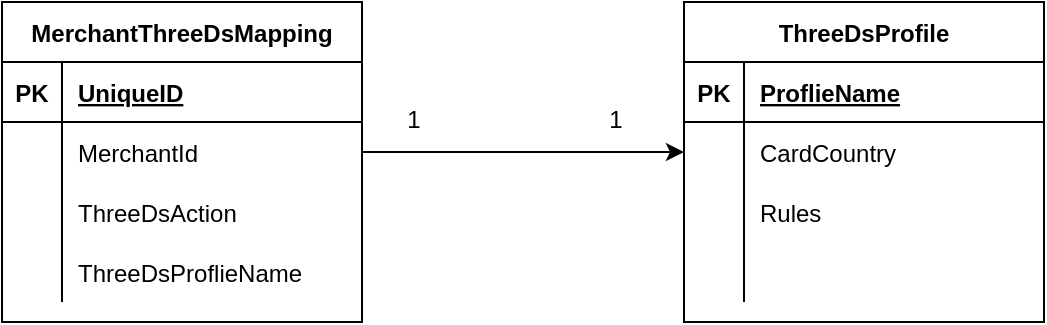 <mxfile version="16.2.4" type="github">
  <diagram id="QuSsdBB1C0MYCIK4fWfi" name="Page-1">
    <mxGraphModel dx="1042" dy="683" grid="0" gridSize="10" guides="1" tooltips="1" connect="1" arrows="1" fold="1" page="1" pageScale="1" pageWidth="827" pageHeight="1169" math="0" shadow="0">
      <root>
        <mxCell id="0" />
        <mxCell id="1" parent="0" />
        <mxCell id="1ruiHkDxOdOxmAnrdIeZ-1" value="ThreeDsProfile" style="shape=table;startSize=30;container=1;collapsible=1;childLayout=tableLayout;fixedRows=1;rowLines=0;fontStyle=1;align=center;resizeLast=1;" vertex="1" parent="1">
          <mxGeometry x="467" y="187" width="180" height="160" as="geometry" />
        </mxCell>
        <mxCell id="1ruiHkDxOdOxmAnrdIeZ-2" value="" style="shape=tableRow;horizontal=0;startSize=0;swimlaneHead=0;swimlaneBody=0;fillColor=none;collapsible=0;dropTarget=0;points=[[0,0.5],[1,0.5]];portConstraint=eastwest;top=0;left=0;right=0;bottom=1;" vertex="1" parent="1ruiHkDxOdOxmAnrdIeZ-1">
          <mxGeometry y="30" width="180" height="30" as="geometry" />
        </mxCell>
        <mxCell id="1ruiHkDxOdOxmAnrdIeZ-3" value="PK" style="shape=partialRectangle;connectable=0;fillColor=none;top=0;left=0;bottom=0;right=0;fontStyle=1;overflow=hidden;" vertex="1" parent="1ruiHkDxOdOxmAnrdIeZ-2">
          <mxGeometry width="30" height="30" as="geometry">
            <mxRectangle width="30" height="30" as="alternateBounds" />
          </mxGeometry>
        </mxCell>
        <mxCell id="1ruiHkDxOdOxmAnrdIeZ-4" value="ProflieName" style="shape=partialRectangle;connectable=0;fillColor=none;top=0;left=0;bottom=0;right=0;align=left;spacingLeft=6;fontStyle=5;overflow=hidden;" vertex="1" parent="1ruiHkDxOdOxmAnrdIeZ-2">
          <mxGeometry x="30" width="150" height="30" as="geometry">
            <mxRectangle width="150" height="30" as="alternateBounds" />
          </mxGeometry>
        </mxCell>
        <mxCell id="1ruiHkDxOdOxmAnrdIeZ-5" value="" style="shape=tableRow;horizontal=0;startSize=0;swimlaneHead=0;swimlaneBody=0;fillColor=none;collapsible=0;dropTarget=0;points=[[0,0.5],[1,0.5]];portConstraint=eastwest;top=0;left=0;right=0;bottom=0;" vertex="1" parent="1ruiHkDxOdOxmAnrdIeZ-1">
          <mxGeometry y="60" width="180" height="30" as="geometry" />
        </mxCell>
        <mxCell id="1ruiHkDxOdOxmAnrdIeZ-6" value="" style="shape=partialRectangle;connectable=0;fillColor=none;top=0;left=0;bottom=0;right=0;editable=1;overflow=hidden;" vertex="1" parent="1ruiHkDxOdOxmAnrdIeZ-5">
          <mxGeometry width="30" height="30" as="geometry">
            <mxRectangle width="30" height="30" as="alternateBounds" />
          </mxGeometry>
        </mxCell>
        <mxCell id="1ruiHkDxOdOxmAnrdIeZ-7" value="CardCountry" style="shape=partialRectangle;connectable=0;fillColor=none;top=0;left=0;bottom=0;right=0;align=left;spacingLeft=6;overflow=hidden;" vertex="1" parent="1ruiHkDxOdOxmAnrdIeZ-5">
          <mxGeometry x="30" width="150" height="30" as="geometry">
            <mxRectangle width="150" height="30" as="alternateBounds" />
          </mxGeometry>
        </mxCell>
        <mxCell id="1ruiHkDxOdOxmAnrdIeZ-8" value="" style="shape=tableRow;horizontal=0;startSize=0;swimlaneHead=0;swimlaneBody=0;fillColor=none;collapsible=0;dropTarget=0;points=[[0,0.5],[1,0.5]];portConstraint=eastwest;top=0;left=0;right=0;bottom=0;" vertex="1" parent="1ruiHkDxOdOxmAnrdIeZ-1">
          <mxGeometry y="90" width="180" height="30" as="geometry" />
        </mxCell>
        <mxCell id="1ruiHkDxOdOxmAnrdIeZ-9" value="" style="shape=partialRectangle;connectable=0;fillColor=none;top=0;left=0;bottom=0;right=0;editable=1;overflow=hidden;" vertex="1" parent="1ruiHkDxOdOxmAnrdIeZ-8">
          <mxGeometry width="30" height="30" as="geometry">
            <mxRectangle width="30" height="30" as="alternateBounds" />
          </mxGeometry>
        </mxCell>
        <mxCell id="1ruiHkDxOdOxmAnrdIeZ-10" value="Rules" style="shape=partialRectangle;connectable=0;fillColor=none;top=0;left=0;bottom=0;right=0;align=left;spacingLeft=6;overflow=hidden;" vertex="1" parent="1ruiHkDxOdOxmAnrdIeZ-8">
          <mxGeometry x="30" width="150" height="30" as="geometry">
            <mxRectangle width="150" height="30" as="alternateBounds" />
          </mxGeometry>
        </mxCell>
        <mxCell id="1ruiHkDxOdOxmAnrdIeZ-11" value="" style="shape=tableRow;horizontal=0;startSize=0;swimlaneHead=0;swimlaneBody=0;fillColor=none;collapsible=0;dropTarget=0;points=[[0,0.5],[1,0.5]];portConstraint=eastwest;top=0;left=0;right=0;bottom=0;" vertex="1" parent="1ruiHkDxOdOxmAnrdIeZ-1">
          <mxGeometry y="120" width="180" height="30" as="geometry" />
        </mxCell>
        <mxCell id="1ruiHkDxOdOxmAnrdIeZ-12" value="" style="shape=partialRectangle;connectable=0;fillColor=none;top=0;left=0;bottom=0;right=0;editable=1;overflow=hidden;" vertex="1" parent="1ruiHkDxOdOxmAnrdIeZ-11">
          <mxGeometry width="30" height="30" as="geometry">
            <mxRectangle width="30" height="30" as="alternateBounds" />
          </mxGeometry>
        </mxCell>
        <mxCell id="1ruiHkDxOdOxmAnrdIeZ-13" value="" style="shape=partialRectangle;connectable=0;fillColor=none;top=0;left=0;bottom=0;right=0;align=left;spacingLeft=6;overflow=hidden;" vertex="1" parent="1ruiHkDxOdOxmAnrdIeZ-11">
          <mxGeometry x="30" width="150" height="30" as="geometry">
            <mxRectangle width="150" height="30" as="alternateBounds" />
          </mxGeometry>
        </mxCell>
        <mxCell id="1ruiHkDxOdOxmAnrdIeZ-14" value="MerchantThreeDsMapping" style="shape=table;startSize=30;container=1;collapsible=1;childLayout=tableLayout;fixedRows=1;rowLines=0;fontStyle=1;align=center;resizeLast=1;" vertex="1" parent="1">
          <mxGeometry x="126" y="187" width="180" height="160" as="geometry" />
        </mxCell>
        <mxCell id="1ruiHkDxOdOxmAnrdIeZ-15" value="" style="shape=tableRow;horizontal=0;startSize=0;swimlaneHead=0;swimlaneBody=0;fillColor=none;collapsible=0;dropTarget=0;points=[[0,0.5],[1,0.5]];portConstraint=eastwest;top=0;left=0;right=0;bottom=1;" vertex="1" parent="1ruiHkDxOdOxmAnrdIeZ-14">
          <mxGeometry y="30" width="180" height="30" as="geometry" />
        </mxCell>
        <mxCell id="1ruiHkDxOdOxmAnrdIeZ-16" value="PK" style="shape=partialRectangle;connectable=0;fillColor=none;top=0;left=0;bottom=0;right=0;fontStyle=1;overflow=hidden;" vertex="1" parent="1ruiHkDxOdOxmAnrdIeZ-15">
          <mxGeometry width="30" height="30" as="geometry">
            <mxRectangle width="30" height="30" as="alternateBounds" />
          </mxGeometry>
        </mxCell>
        <mxCell id="1ruiHkDxOdOxmAnrdIeZ-17" value="UniqueID" style="shape=partialRectangle;connectable=0;fillColor=none;top=0;left=0;bottom=0;right=0;align=left;spacingLeft=6;fontStyle=5;overflow=hidden;" vertex="1" parent="1ruiHkDxOdOxmAnrdIeZ-15">
          <mxGeometry x="30" width="150" height="30" as="geometry">
            <mxRectangle width="150" height="30" as="alternateBounds" />
          </mxGeometry>
        </mxCell>
        <mxCell id="1ruiHkDxOdOxmAnrdIeZ-18" value="" style="shape=tableRow;horizontal=0;startSize=0;swimlaneHead=0;swimlaneBody=0;fillColor=none;collapsible=0;dropTarget=0;points=[[0,0.5],[1,0.5]];portConstraint=eastwest;top=0;left=0;right=0;bottom=0;" vertex="1" parent="1ruiHkDxOdOxmAnrdIeZ-14">
          <mxGeometry y="60" width="180" height="30" as="geometry" />
        </mxCell>
        <mxCell id="1ruiHkDxOdOxmAnrdIeZ-19" value="" style="shape=partialRectangle;connectable=0;fillColor=none;top=0;left=0;bottom=0;right=0;editable=1;overflow=hidden;" vertex="1" parent="1ruiHkDxOdOxmAnrdIeZ-18">
          <mxGeometry width="30" height="30" as="geometry">
            <mxRectangle width="30" height="30" as="alternateBounds" />
          </mxGeometry>
        </mxCell>
        <mxCell id="1ruiHkDxOdOxmAnrdIeZ-20" value="MerchantId" style="shape=partialRectangle;connectable=0;fillColor=none;top=0;left=0;bottom=0;right=0;align=left;spacingLeft=6;overflow=hidden;" vertex="1" parent="1ruiHkDxOdOxmAnrdIeZ-18">
          <mxGeometry x="30" width="150" height="30" as="geometry">
            <mxRectangle width="150" height="30" as="alternateBounds" />
          </mxGeometry>
        </mxCell>
        <mxCell id="1ruiHkDxOdOxmAnrdIeZ-21" value="" style="shape=tableRow;horizontal=0;startSize=0;swimlaneHead=0;swimlaneBody=0;fillColor=none;collapsible=0;dropTarget=0;points=[[0,0.5],[1,0.5]];portConstraint=eastwest;top=0;left=0;right=0;bottom=0;" vertex="1" parent="1ruiHkDxOdOxmAnrdIeZ-14">
          <mxGeometry y="90" width="180" height="30" as="geometry" />
        </mxCell>
        <mxCell id="1ruiHkDxOdOxmAnrdIeZ-22" value="" style="shape=partialRectangle;connectable=0;fillColor=none;top=0;left=0;bottom=0;right=0;editable=1;overflow=hidden;" vertex="1" parent="1ruiHkDxOdOxmAnrdIeZ-21">
          <mxGeometry width="30" height="30" as="geometry">
            <mxRectangle width="30" height="30" as="alternateBounds" />
          </mxGeometry>
        </mxCell>
        <mxCell id="1ruiHkDxOdOxmAnrdIeZ-23" value="ThreeDsAction" style="shape=partialRectangle;connectable=0;fillColor=none;top=0;left=0;bottom=0;right=0;align=left;spacingLeft=6;overflow=hidden;" vertex="1" parent="1ruiHkDxOdOxmAnrdIeZ-21">
          <mxGeometry x="30" width="150" height="30" as="geometry">
            <mxRectangle width="150" height="30" as="alternateBounds" />
          </mxGeometry>
        </mxCell>
        <mxCell id="1ruiHkDxOdOxmAnrdIeZ-24" value="" style="shape=tableRow;horizontal=0;startSize=0;swimlaneHead=0;swimlaneBody=0;fillColor=none;collapsible=0;dropTarget=0;points=[[0,0.5],[1,0.5]];portConstraint=eastwest;top=0;left=0;right=0;bottom=0;" vertex="1" parent="1ruiHkDxOdOxmAnrdIeZ-14">
          <mxGeometry y="120" width="180" height="30" as="geometry" />
        </mxCell>
        <mxCell id="1ruiHkDxOdOxmAnrdIeZ-25" value="" style="shape=partialRectangle;connectable=0;fillColor=none;top=0;left=0;bottom=0;right=0;editable=1;overflow=hidden;" vertex="1" parent="1ruiHkDxOdOxmAnrdIeZ-24">
          <mxGeometry width="30" height="30" as="geometry">
            <mxRectangle width="30" height="30" as="alternateBounds" />
          </mxGeometry>
        </mxCell>
        <mxCell id="1ruiHkDxOdOxmAnrdIeZ-26" value="ThreeDsProflieName" style="shape=partialRectangle;connectable=0;fillColor=none;top=0;left=0;bottom=0;right=0;align=left;spacingLeft=6;overflow=hidden;" vertex="1" parent="1ruiHkDxOdOxmAnrdIeZ-24">
          <mxGeometry x="30" width="150" height="30" as="geometry">
            <mxRectangle width="150" height="30" as="alternateBounds" />
          </mxGeometry>
        </mxCell>
        <mxCell id="1ruiHkDxOdOxmAnrdIeZ-27" style="edgeStyle=orthogonalEdgeStyle;rounded=0;orthogonalLoop=1;jettySize=auto;html=1;entryX=0;entryY=0.5;entryDx=0;entryDy=0;" edge="1" parent="1" source="1ruiHkDxOdOxmAnrdIeZ-18" target="1ruiHkDxOdOxmAnrdIeZ-5">
          <mxGeometry relative="1" as="geometry" />
        </mxCell>
        <mxCell id="1ruiHkDxOdOxmAnrdIeZ-28" value="1" style="text;html=1;strokeColor=none;fillColor=none;align=center;verticalAlign=middle;whiteSpace=wrap;rounded=0;" vertex="1" parent="1">
          <mxGeometry x="302" y="231" width="60" height="30" as="geometry" />
        </mxCell>
        <mxCell id="1ruiHkDxOdOxmAnrdIeZ-29" value="1" style="text;html=1;strokeColor=none;fillColor=none;align=center;verticalAlign=middle;whiteSpace=wrap;rounded=0;" vertex="1" parent="1">
          <mxGeometry x="403" y="231" width="60" height="30" as="geometry" />
        </mxCell>
      </root>
    </mxGraphModel>
  </diagram>
</mxfile>
